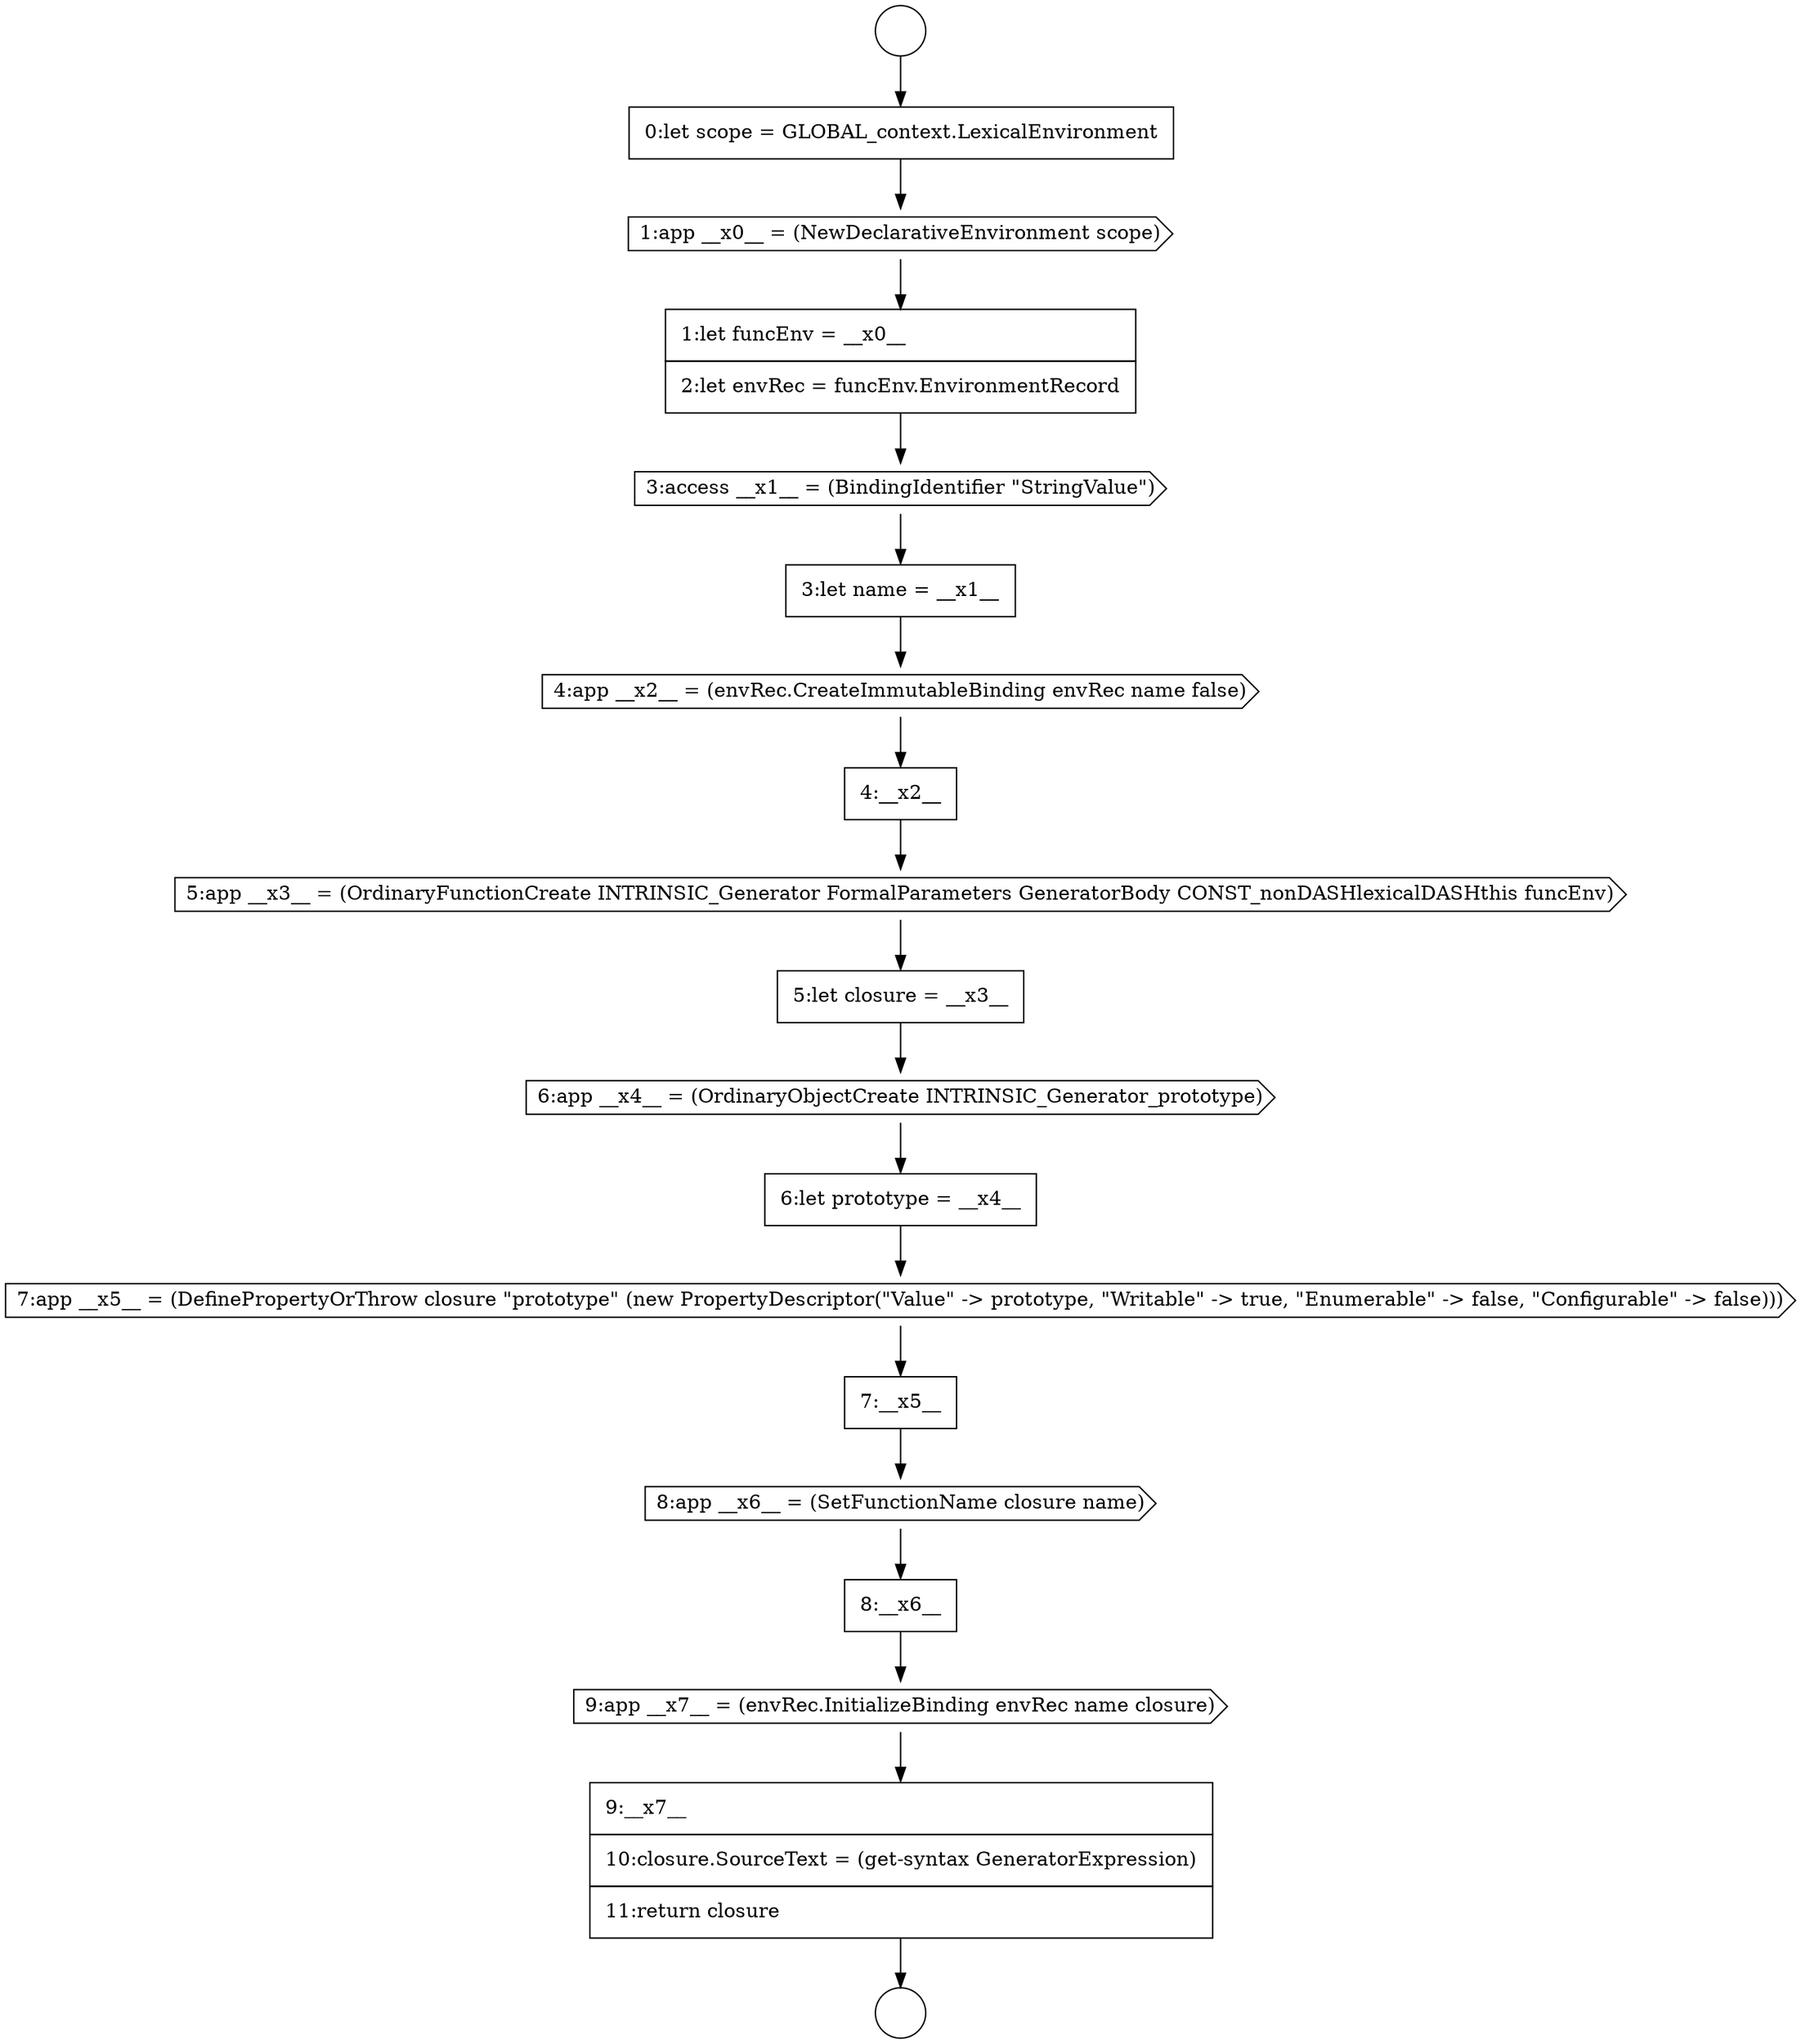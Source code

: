 digraph {
  node9621 [shape=cds, label=<<font color="black">6:app __x4__ = (OrdinaryObjectCreate INTRINSIC_Generator_prototype)</font>> color="black" fillcolor="white" style=filled]
  node9625 [shape=cds, label=<<font color="black">8:app __x6__ = (SetFunctionName closure name)</font>> color="black" fillcolor="white" style=filled]
  node9612 [shape=none, margin=0, label=<<font color="black">
    <table border="0" cellborder="1" cellspacing="0" cellpadding="10">
      <tr><td align="left">0:let scope = GLOBAL_context.LexicalEnvironment</td></tr>
    </table>
  </font>> color="black" fillcolor="white" style=filled]
  node9616 [shape=none, margin=0, label=<<font color="black">
    <table border="0" cellborder="1" cellspacing="0" cellpadding="10">
      <tr><td align="left">3:let name = __x1__</td></tr>
    </table>
  </font>> color="black" fillcolor="white" style=filled]
  node9618 [shape=none, margin=0, label=<<font color="black">
    <table border="0" cellborder="1" cellspacing="0" cellpadding="10">
      <tr><td align="left">4:__x2__</td></tr>
    </table>
  </font>> color="black" fillcolor="white" style=filled]
  node9624 [shape=none, margin=0, label=<<font color="black">
    <table border="0" cellborder="1" cellspacing="0" cellpadding="10">
      <tr><td align="left">7:__x5__</td></tr>
    </table>
  </font>> color="black" fillcolor="white" style=filled]
  node9620 [shape=none, margin=0, label=<<font color="black">
    <table border="0" cellborder="1" cellspacing="0" cellpadding="10">
      <tr><td align="left">5:let closure = __x3__</td></tr>
    </table>
  </font>> color="black" fillcolor="white" style=filled]
  node9622 [shape=none, margin=0, label=<<font color="black">
    <table border="0" cellborder="1" cellspacing="0" cellpadding="10">
      <tr><td align="left">6:let prototype = __x4__</td></tr>
    </table>
  </font>> color="black" fillcolor="white" style=filled]
  node9611 [shape=circle label=" " color="black" fillcolor="white" style=filled]
  node9626 [shape=none, margin=0, label=<<font color="black">
    <table border="0" cellborder="1" cellspacing="0" cellpadding="10">
      <tr><td align="left">8:__x6__</td></tr>
    </table>
  </font>> color="black" fillcolor="white" style=filled]
  node9613 [shape=cds, label=<<font color="black">1:app __x0__ = (NewDeclarativeEnvironment scope)</font>> color="black" fillcolor="white" style=filled]
  node9617 [shape=cds, label=<<font color="black">4:app __x2__ = (envRec.CreateImmutableBinding envRec name false)</font>> color="black" fillcolor="white" style=filled]
  node9627 [shape=cds, label=<<font color="black">9:app __x7__ = (envRec.InitializeBinding envRec name closure)</font>> color="black" fillcolor="white" style=filled]
  node9623 [shape=cds, label=<<font color="black">7:app __x5__ = (DefinePropertyOrThrow closure &quot;prototype&quot; (new PropertyDescriptor(&quot;Value&quot; -&gt; prototype, &quot;Writable&quot; -&gt; true, &quot;Enumerable&quot; -&gt; false, &quot;Configurable&quot; -&gt; false)))</font>> color="black" fillcolor="white" style=filled]
  node9614 [shape=none, margin=0, label=<<font color="black">
    <table border="0" cellborder="1" cellspacing="0" cellpadding="10">
      <tr><td align="left">1:let funcEnv = __x0__</td></tr>
      <tr><td align="left">2:let envRec = funcEnv.EnvironmentRecord</td></tr>
    </table>
  </font>> color="black" fillcolor="white" style=filled]
  node9610 [shape=circle label=" " color="black" fillcolor="white" style=filled]
  node9619 [shape=cds, label=<<font color="black">5:app __x3__ = (OrdinaryFunctionCreate INTRINSIC_Generator FormalParameters GeneratorBody CONST_nonDASHlexicalDASHthis funcEnv)</font>> color="black" fillcolor="white" style=filled]
  node9628 [shape=none, margin=0, label=<<font color="black">
    <table border="0" cellborder="1" cellspacing="0" cellpadding="10">
      <tr><td align="left">9:__x7__</td></tr>
      <tr><td align="left">10:closure.SourceText = (get-syntax GeneratorExpression)</td></tr>
      <tr><td align="left">11:return closure</td></tr>
    </table>
  </font>> color="black" fillcolor="white" style=filled]
  node9615 [shape=cds, label=<<font color="black">3:access __x1__ = (BindingIdentifier &quot;StringValue&quot;)</font>> color="black" fillcolor="white" style=filled]
  node9616 -> node9617 [ color="black"]
  node9610 -> node9612 [ color="black"]
  node9623 -> node9624 [ color="black"]
  node9618 -> node9619 [ color="black"]
  node9614 -> node9615 [ color="black"]
  node9628 -> node9611 [ color="black"]
  node9619 -> node9620 [ color="black"]
  node9626 -> node9627 [ color="black"]
  node9622 -> node9623 [ color="black"]
  node9617 -> node9618 [ color="black"]
  node9615 -> node9616 [ color="black"]
  node9613 -> node9614 [ color="black"]
  node9612 -> node9613 [ color="black"]
  node9624 -> node9625 [ color="black"]
  node9627 -> node9628 [ color="black"]
  node9625 -> node9626 [ color="black"]
  node9621 -> node9622 [ color="black"]
  node9620 -> node9621 [ color="black"]
}
